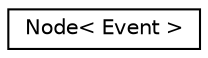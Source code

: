 digraph "Graphical Class Hierarchy"
{
  edge [fontname="Helvetica",fontsize="10",labelfontname="Helvetica",labelfontsize="10"];
  node [fontname="Helvetica",fontsize="10",shape=record];
  rankdir="LR";
  Node1 [label="Node\< Event \>",height=0.2,width=0.4,color="black", fillcolor="white", style="filled",URL="$classNode.html"];
}
